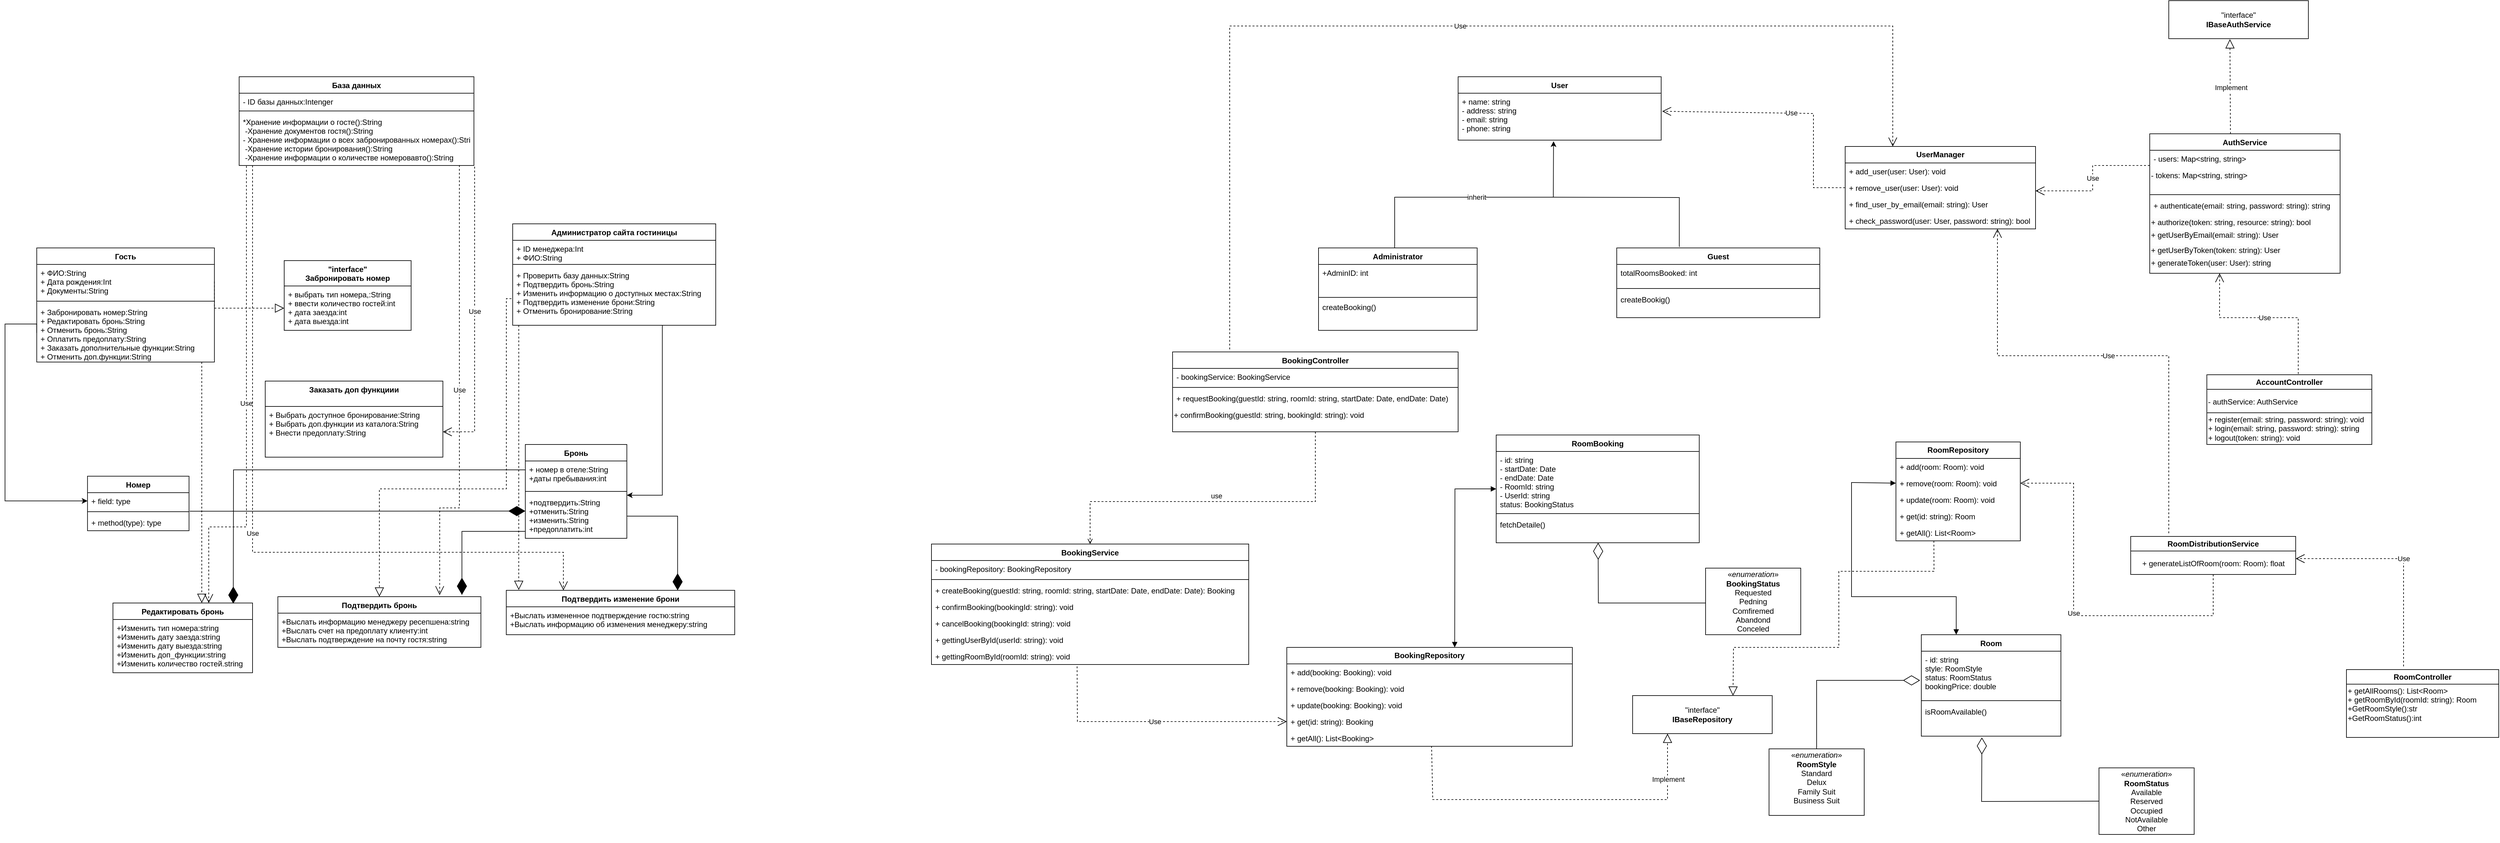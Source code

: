 <mxfile version="23.1.7" type="device">
  <diagram name="Страница 1" id="_SGCAiWA9uF4Q94C_VG_">
    <mxGraphModel dx="713" dy="398" grid="1" gridSize="10" guides="1" tooltips="1" connect="1" arrows="1" fold="1" page="1" pageScale="1" pageWidth="12000000" pageHeight="1600000" math="0" shadow="0">
      <root>
        <object label="" id="0">
          <mxCell />
        </object>
        <mxCell id="1" parent="0" />
        <mxCell id="Ve3dBaSzMUNHhKx90BjP-1" value="Администратор сайта гостиницы" style="swimlane;fontStyle=1;align=center;verticalAlign=top;childLayout=stackLayout;horizontal=1;startSize=26;horizontalStack=0;resizeParent=1;resizeParentMax=0;resizeLast=0;collapsible=1;marginBottom=0;" parent="1" vertex="1">
          <mxGeometry x="990" y="372" width="320" height="160" as="geometry" />
        </mxCell>
        <mxCell id="Ve3dBaSzMUNHhKx90BjP-2" value="+ ID менеджера:Int&#xa;+ ФИО:String" style="text;strokeColor=none;fillColor=none;align=left;verticalAlign=top;spacingLeft=4;spacingRight=4;overflow=hidden;rotatable=0;points=[[0,0.5],[1,0.5]];portConstraint=eastwest;" parent="Ve3dBaSzMUNHhKx90BjP-1" vertex="1">
          <mxGeometry y="26" width="320" height="34" as="geometry" />
        </mxCell>
        <mxCell id="Ve3dBaSzMUNHhKx90BjP-3" value="" style="line;strokeWidth=1;fillColor=none;align=left;verticalAlign=middle;spacingTop=-1;spacingLeft=3;spacingRight=3;rotatable=0;labelPosition=right;points=[];portConstraint=eastwest;" parent="Ve3dBaSzMUNHhKx90BjP-1" vertex="1">
          <mxGeometry y="60" width="320" height="8" as="geometry" />
        </mxCell>
        <mxCell id="Ve3dBaSzMUNHhKx90BjP-4" value="+ Проверить базу данных:String&#xa;+ Подтвердить бронь:String&#xa;+ Изменить информацию о доступных местах:String&#xa;+ Подтвердить изменение брони:String&#xa;+ Отменить бронирование:String" style="text;strokeColor=none;fillColor=none;align=left;verticalAlign=top;spacingLeft=4;spacingRight=4;overflow=hidden;rotatable=0;points=[[0,0.5],[1,0.5]];portConstraint=eastwest;" parent="Ve3dBaSzMUNHhKx90BjP-1" vertex="1">
          <mxGeometry y="68" width="320" height="92" as="geometry" />
        </mxCell>
        <mxCell id="Ve3dBaSzMUNHhKx90BjP-5" value="База данных" style="swimlane;fontStyle=1;align=center;verticalAlign=top;childLayout=stackLayout;horizontal=1;startSize=26;horizontalStack=0;resizeParent=1;resizeParentMax=0;resizeLast=0;collapsible=1;marginBottom=0;" parent="1" vertex="1">
          <mxGeometry x="558.91" y="140" width="370" height="140" as="geometry" />
        </mxCell>
        <mxCell id="Ve3dBaSzMUNHhKx90BjP-6" value="- ID базы данных:Intenger" style="text;strokeColor=none;fillColor=none;align=left;verticalAlign=top;spacingLeft=4;spacingRight=4;overflow=hidden;rotatable=0;points=[[0,0.5],[1,0.5]];portConstraint=eastwest;" parent="Ve3dBaSzMUNHhKx90BjP-5" vertex="1">
          <mxGeometry y="26" width="370" height="24" as="geometry" />
        </mxCell>
        <mxCell id="Ve3dBaSzMUNHhKx90BjP-7" value="" style="line;strokeWidth=1;fillColor=none;align=left;verticalAlign=middle;spacingTop=-1;spacingLeft=3;spacingRight=3;rotatable=0;labelPosition=right;points=[];portConstraint=eastwest;" parent="Ve3dBaSzMUNHhKx90BjP-5" vertex="1">
          <mxGeometry y="50" width="370" height="8" as="geometry" />
        </mxCell>
        <mxCell id="Ve3dBaSzMUNHhKx90BjP-8" value="*Хранение информации о госте():String&#xa; -Хранение документов гостя():String&#xa;- Хранение информации о всех забронированных номерах():String&#xa; -Хранение истории бронирования():String&#xa; -Хранение информации о количестве номеровавто():String" style="text;strokeColor=none;fillColor=none;align=left;verticalAlign=top;spacingLeft=4;spacingRight=4;overflow=hidden;rotatable=0;points=[[0,0.5],[1,0.5]];portConstraint=eastwest;" parent="Ve3dBaSzMUNHhKx90BjP-5" vertex="1">
          <mxGeometry y="58" width="370" height="82" as="geometry" />
        </mxCell>
        <mxCell id="Ve3dBaSzMUNHhKx90BjP-9" value="Гость" style="swimlane;fontStyle=1;align=center;verticalAlign=top;childLayout=stackLayout;horizontal=1;startSize=26;horizontalStack=0;resizeParent=1;resizeParentMax=0;resizeLast=0;collapsible=1;marginBottom=0;" parent="1" vertex="1">
          <mxGeometry x="239.91" y="410" width="280" height="180" as="geometry" />
        </mxCell>
        <mxCell id="Ve3dBaSzMUNHhKx90BjP-10" value="+ ФИО:String&#xa;+ Дата рождения:Int&#xa;+ Документы:String" style="text;strokeColor=none;fillColor=none;align=left;verticalAlign=top;spacingLeft=4;spacingRight=4;overflow=hidden;rotatable=0;points=[[0,0.5],[1,0.5]];portConstraint=eastwest;" parent="Ve3dBaSzMUNHhKx90BjP-9" vertex="1">
          <mxGeometry y="26" width="280" height="54" as="geometry" />
        </mxCell>
        <mxCell id="Ve3dBaSzMUNHhKx90BjP-11" value="" style="line;strokeWidth=1;fillColor=none;align=left;verticalAlign=middle;spacingTop=-1;spacingLeft=3;spacingRight=3;rotatable=0;labelPosition=right;points=[];portConstraint=eastwest;" parent="Ve3dBaSzMUNHhKx90BjP-9" vertex="1">
          <mxGeometry y="80" width="280" height="8" as="geometry" />
        </mxCell>
        <mxCell id="Ve3dBaSzMUNHhKx90BjP-12" value="+ Забронировать номер:String&#xa;+ Редактировать бронь:String&#xa;+ Отменить бронь:String&#xa;+ Оплатить предоплату:String&#xa;+ Заказать дополнительные функции:String&#xa;+ Отменить доп.функции:String" style="text;strokeColor=none;fillColor=none;align=left;verticalAlign=top;spacingLeft=4;spacingRight=4;overflow=hidden;rotatable=0;points=[[0,0.5],[1,0.5]];portConstraint=eastwest;" parent="Ve3dBaSzMUNHhKx90BjP-9" vertex="1">
          <mxGeometry y="88" width="280" height="92" as="geometry" />
        </mxCell>
        <mxCell id="Ve3dBaSzMUNHhKx90BjP-13" value="&quot;interface&quot;&#xa;Забронировать номер" style="swimlane;fontStyle=1;align=center;verticalAlign=top;childLayout=stackLayout;horizontal=1;startSize=40;horizontalStack=0;resizeParent=1;resizeParentMax=0;resizeLast=0;collapsible=1;marginBottom=0;" parent="1" vertex="1">
          <mxGeometry x="629.91" y="430" width="200" height="110" as="geometry" />
        </mxCell>
        <mxCell id="Ve3dBaSzMUNHhKx90BjP-14" value="+ выбрать тип номера,:String&#xa;+ ввести количество гостей:int&#xa;+ дата заезда:int&#xa;+ дата выезда:int" style="text;strokeColor=none;fillColor=none;align=left;verticalAlign=top;spacingLeft=4;spacingRight=4;overflow=hidden;rotatable=0;points=[[0,0.5],[1,0.5]];portConstraint=eastwest;" parent="Ve3dBaSzMUNHhKx90BjP-13" vertex="1">
          <mxGeometry y="40" width="200" height="70" as="geometry" />
        </mxCell>
        <mxCell id="Ve3dBaSzMUNHhKx90BjP-15" value="Заказать доп функциии" style="swimlane;fontStyle=1;align=center;verticalAlign=top;childLayout=stackLayout;horizontal=1;startSize=40;horizontalStack=0;resizeParent=1;resizeParentMax=0;resizeLast=0;collapsible=1;marginBottom=0;" parent="1" vertex="1">
          <mxGeometry x="600" y="620" width="280" height="120" as="geometry" />
        </mxCell>
        <mxCell id="Ve3dBaSzMUNHhKx90BjP-16" value="+ Выбрать доступное бронирование:String&#xa;+ Выбрать доп.функции из каталога:String&#xa;+ Внести предоплату:String" style="text;strokeColor=none;fillColor=none;align=left;verticalAlign=top;spacingLeft=4;spacingRight=4;overflow=hidden;rotatable=0;points=[[0,0.5],[1,0.5]];portConstraint=eastwest;" parent="Ve3dBaSzMUNHhKx90BjP-15" vertex="1">
          <mxGeometry y="40" width="280" height="80" as="geometry" />
        </mxCell>
        <mxCell id="Ve3dBaSzMUNHhKx90BjP-18" value="Номер" style="swimlane;fontStyle=1;align=center;verticalAlign=top;childLayout=stackLayout;horizontal=1;startSize=26;horizontalStack=0;resizeParent=1;resizeParentMax=0;resizeLast=0;collapsible=1;marginBottom=0;" parent="1" vertex="1">
          <mxGeometry x="319.91" y="770" width="160" height="86" as="geometry" />
        </mxCell>
        <mxCell id="Ve3dBaSzMUNHhKx90BjP-19" value="+ field: type" style="text;strokeColor=none;fillColor=none;align=left;verticalAlign=top;spacingLeft=4;spacingRight=4;overflow=hidden;rotatable=0;points=[[0,0.5],[1,0.5]];portConstraint=eastwest;" parent="Ve3dBaSzMUNHhKx90BjP-18" vertex="1">
          <mxGeometry y="26" width="160" height="26" as="geometry" />
        </mxCell>
        <mxCell id="Ve3dBaSzMUNHhKx90BjP-20" value="" style="line;strokeWidth=1;fillColor=none;align=left;verticalAlign=middle;spacingTop=-1;spacingLeft=3;spacingRight=3;rotatable=0;labelPosition=right;points=[];portConstraint=eastwest;" parent="Ve3dBaSzMUNHhKx90BjP-18" vertex="1">
          <mxGeometry y="52" width="160" height="8" as="geometry" />
        </mxCell>
        <mxCell id="Ve3dBaSzMUNHhKx90BjP-21" value="+ method(type): type" style="text;strokeColor=none;fillColor=none;align=left;verticalAlign=top;spacingLeft=4;spacingRight=4;overflow=hidden;rotatable=0;points=[[0,0.5],[1,0.5]];portConstraint=eastwest;" parent="Ve3dBaSzMUNHhKx90BjP-18" vertex="1">
          <mxGeometry y="60" width="160" height="26" as="geometry" />
        </mxCell>
        <mxCell id="Ve3dBaSzMUNHhKx90BjP-22" value="Редактировать бронь" style="swimlane;fontStyle=1;align=center;verticalAlign=top;childLayout=stackLayout;horizontal=1;startSize=26;horizontalStack=0;resizeParent=1;resizeParentMax=0;resizeLast=0;collapsible=1;marginBottom=0;" parent="1" vertex="1">
          <mxGeometry x="360" y="970" width="220" height="110" as="geometry" />
        </mxCell>
        <mxCell id="Ve3dBaSzMUNHhKx90BjP-23" value="+Изменить тип номера:string&#xa;+Изменить дату заезда:string&#xa;+Изменить дату выезда:string&#xa;+Изменить доп_функции:string&#xa;+Изменить количество гостей.string" style="text;strokeColor=none;fillColor=none;align=left;verticalAlign=top;spacingLeft=4;spacingRight=4;overflow=hidden;rotatable=0;points=[[0,0.5],[1,0.5]];portConstraint=eastwest;" parent="Ve3dBaSzMUNHhKx90BjP-22" vertex="1">
          <mxGeometry y="26" width="220" height="84" as="geometry" />
        </mxCell>
        <mxCell id="Ve3dBaSzMUNHhKx90BjP-24" value="Подтвердить бронь" style="swimlane;fontStyle=1;align=center;verticalAlign=top;childLayout=stackLayout;horizontal=1;startSize=26;horizontalStack=0;resizeParent=1;resizeParentMax=0;resizeLast=0;collapsible=1;marginBottom=0;" parent="1" vertex="1">
          <mxGeometry x="619.91" y="960" width="320" height="80" as="geometry" />
        </mxCell>
        <mxCell id="Ve3dBaSzMUNHhKx90BjP-25" value="+Выслать информацию менеджеру ресепшена:string&#xa;+Выслать счет на предоплату клиенту:int&#xa;+Выслать подтверждение на почту гостя:string" style="text;strokeColor=none;fillColor=none;align=left;verticalAlign=top;spacingLeft=4;spacingRight=4;overflow=hidden;rotatable=0;points=[[0,0.5],[1,0.5]];portConstraint=eastwest;" parent="Ve3dBaSzMUNHhKx90BjP-24" vertex="1">
          <mxGeometry y="26" width="320" height="54" as="geometry" />
        </mxCell>
        <mxCell id="Ve3dBaSzMUNHhKx90BjP-26" value="Бронь" style="swimlane;fontStyle=1;align=center;verticalAlign=top;childLayout=stackLayout;horizontal=1;startSize=26;horizontalStack=0;resizeParent=1;resizeParentMax=0;resizeLast=0;collapsible=1;marginBottom=0;" parent="1" vertex="1">
          <mxGeometry x="1009.91" y="720" width="160" height="148" as="geometry" />
        </mxCell>
        <mxCell id="Ve3dBaSzMUNHhKx90BjP-27" value="+ номер в отеле:String&#xa;+даты пребывания:int" style="text;strokeColor=none;fillColor=none;align=left;verticalAlign=top;spacingLeft=4;spacingRight=4;overflow=hidden;rotatable=0;points=[[0,0.5],[1,0.5]];portConstraint=eastwest;" parent="Ve3dBaSzMUNHhKx90BjP-26" vertex="1">
          <mxGeometry y="26" width="160" height="44" as="geometry" />
        </mxCell>
        <mxCell id="Ve3dBaSzMUNHhKx90BjP-28" value="" style="line;strokeWidth=1;fillColor=none;align=left;verticalAlign=middle;spacingTop=-1;spacingLeft=3;spacingRight=3;rotatable=0;labelPosition=right;points=[];portConstraint=eastwest;" parent="Ve3dBaSzMUNHhKx90BjP-26" vertex="1">
          <mxGeometry y="70" width="160" height="8" as="geometry" />
        </mxCell>
        <mxCell id="Ve3dBaSzMUNHhKx90BjP-29" value="" style="endArrow=block;dashed=1;endFill=0;endSize=12;html=1;rounded=0;exitX=0.03;exitY=0.998;exitDx=0;exitDy=0;edgeStyle=orthogonalEdgeStyle;exitPerimeter=0;" parent="Ve3dBaSzMUNHhKx90BjP-26" source="Ve3dBaSzMUNHhKx90BjP-4" edge="1">
          <mxGeometry width="160" relative="1" as="geometry">
            <mxPoint x="-50.0" y="-180.002" as="sourcePoint" />
            <mxPoint x="-10.36" y="229.44" as="targetPoint" />
            <Array as="points">
              <mxPoint x="-10" y="-170" />
              <mxPoint x="-10" y="-170" />
            </Array>
          </mxGeometry>
        </mxCell>
        <mxCell id="Ve3dBaSzMUNHhKx90BjP-30" value="+подтвердить:String&#xa;+отменить:String&#xa;+изменить:String&#xa;+предоплатить:int" style="text;strokeColor=none;fillColor=none;align=left;verticalAlign=top;spacingLeft=4;spacingRight=4;overflow=hidden;rotatable=0;points=[[0,0.5],[1,0.5]];portConstraint=eastwest;" parent="Ve3dBaSzMUNHhKx90BjP-26" vertex="1">
          <mxGeometry y="78" width="160" height="70" as="geometry" />
        </mxCell>
        <mxCell id="Ve3dBaSzMUNHhKx90BjP-31" value="Подтвердить изменение брони" style="swimlane;fontStyle=1;align=center;verticalAlign=top;childLayout=stackLayout;horizontal=1;startSize=26;horizontalStack=0;resizeParent=1;resizeParentMax=0;resizeLast=0;collapsible=1;marginBottom=0;" parent="1" vertex="1">
          <mxGeometry x="979.91" y="950" width="360" height="70" as="geometry" />
        </mxCell>
        <mxCell id="Ve3dBaSzMUNHhKx90BjP-32" value="+Выслать измененное подтверждение гостю:string&#xa;+Выслать информацию об изменения менеджеру:string" style="text;strokeColor=none;fillColor=none;align=left;verticalAlign=top;spacingLeft=4;spacingRight=4;overflow=hidden;rotatable=0;points=[[0,0.5],[1,0.5]];portConstraint=eastwest;" parent="Ve3dBaSzMUNHhKx90BjP-31" vertex="1">
          <mxGeometry y="26" width="360" height="44" as="geometry" />
        </mxCell>
        <mxCell id="Ve3dBaSzMUNHhKx90BjP-33" value="Use" style="endArrow=open;endSize=12;dashed=1;html=1;rounded=0;exitX=0.938;exitY=0.993;exitDx=0;exitDy=0;edgeStyle=orthogonalEdgeStyle;entryX=0.797;entryY=-0.032;entryDx=0;entryDy=0;exitPerimeter=0;entryPerimeter=0;" parent="1" source="Ve3dBaSzMUNHhKx90BjP-8" target="Ve3dBaSzMUNHhKx90BjP-24" edge="1">
          <mxGeometry width="160" relative="1" as="geometry">
            <mxPoint x="938.91" y="249" as="sourcePoint" />
            <mxPoint x="903.91" y="515" as="targetPoint" />
            <Array as="points">
              <mxPoint x="905.91" y="820" />
              <mxPoint x="874.91" y="820" />
            </Array>
          </mxGeometry>
        </mxCell>
        <mxCell id="Ve3dBaSzMUNHhKx90BjP-34" value="Use" style="endArrow=open;endSize=12;dashed=1;html=1;rounded=0;exitX=0.031;exitY=1.009;exitDx=0;exitDy=0;edgeStyle=orthogonalEdgeStyle;exitPerimeter=0;" parent="1" source="Ve3dBaSzMUNHhKx90BjP-8" edge="1">
          <mxGeometry width="160" relative="1" as="geometry">
            <mxPoint x="915.97" y="289.426" as="sourcePoint" />
            <mxPoint x="511" y="970" as="targetPoint" />
            <Array as="points">
              <mxPoint x="569.91" y="850" />
              <mxPoint x="510.91" y="850" />
            </Array>
          </mxGeometry>
        </mxCell>
        <mxCell id="Ve3dBaSzMUNHhKx90BjP-35" value="Use" style="endArrow=open;endSize=12;dashed=1;html=1;rounded=0;edgeStyle=orthogonalEdgeStyle;entryX=0.25;entryY=0;entryDx=0;entryDy=0;" parent="1" source="Ve3dBaSzMUNHhKx90BjP-8" target="Ve3dBaSzMUNHhKx90BjP-31" edge="1">
          <mxGeometry width="160" relative="1" as="geometry">
            <mxPoint x="591.48" y="295.166" as="sourcePoint" />
            <mxPoint x="521.41" y="980.0" as="targetPoint" />
            <Array as="points">
              <mxPoint x="580" y="890" />
              <mxPoint x="1070" y="890" />
            </Array>
          </mxGeometry>
        </mxCell>
        <mxCell id="Ve3dBaSzMUNHhKx90BjP-37" value="" style="endArrow=classic;html=1;rounded=0;entryX=0.75;entryY=0;entryDx=0;entryDy=0;edgeStyle=orthogonalEdgeStyle;exitX=0.737;exitY=0.998;exitDx=0;exitDy=0;exitPerimeter=0;" parent="1" source="Ve3dBaSzMUNHhKx90BjP-4" edge="1">
          <mxGeometry width="50" height="50" relative="1" as="geometry">
            <mxPoint x="1225" y="540" as="sourcePoint" />
            <mxPoint x="1169.91" y="800" as="targetPoint" />
            <Array as="points">
              <mxPoint x="1226" y="800" />
            </Array>
          </mxGeometry>
        </mxCell>
        <mxCell id="Ve3dBaSzMUNHhKx90BjP-38" value="Use" style="endArrow=open;endSize=12;dashed=1;html=1;rounded=0;edgeStyle=orthogonalEdgeStyle;entryX=1;entryY=0.5;entryDx=0;entryDy=0;" parent="1" target="Ve3dBaSzMUNHhKx90BjP-16" edge="1">
          <mxGeometry width="160" relative="1" as="geometry">
            <mxPoint x="919.91" y="280" as="sourcePoint" />
            <mxPoint x="860" y="710" as="targetPoint" />
            <Array as="points">
              <mxPoint x="930" y="280" />
              <mxPoint x="930" y="700" />
            </Array>
          </mxGeometry>
        </mxCell>
        <mxCell id="Ve3dBaSzMUNHhKx90BjP-39" value="" style="endArrow=classic;html=1;rounded=0;entryX=0;entryY=0.5;entryDx=0;entryDy=0;edgeStyle=orthogonalEdgeStyle;exitX=0;exitY=0.5;exitDx=0;exitDy=0;" parent="1" source="Ve3dBaSzMUNHhKx90BjP-12" target="Ve3dBaSzMUNHhKx90BjP-19" edge="1">
          <mxGeometry width="50" height="50" relative="1" as="geometry">
            <mxPoint x="149.91" y="554.0" as="sourcePoint" />
            <mxPoint x="89.91" y="868" as="targetPoint" />
            <Array as="points">
              <mxPoint x="239.91" y="530" />
              <mxPoint x="189.91" y="530" />
              <mxPoint x="189.91" y="809" />
            </Array>
          </mxGeometry>
        </mxCell>
        <mxCell id="Ve3dBaSzMUNHhKx90BjP-41" value="" style="endArrow=diamondThin;endFill=1;endSize=24;html=1;rounded=0;edgeStyle=orthogonalEdgeStyle;" parent="1" source="Ve3dBaSzMUNHhKx90BjP-30" edge="1">
          <mxGeometry width="160" relative="1" as="geometry">
            <mxPoint x="424.95" y="869.38" as="sourcePoint" />
            <mxPoint x="910" y="930" as="targetPoint" />
            <Array as="points">
              <mxPoint x="910" y="857" />
              <mxPoint x="910" y="957" />
            </Array>
          </mxGeometry>
        </mxCell>
        <mxCell id="Ve3dBaSzMUNHhKx90BjP-42" value="" style="endArrow=diamondThin;endFill=1;endSize=24;html=1;rounded=0;exitX=1;exitY=0.5;exitDx=0;exitDy=0;edgeStyle=orthogonalEdgeStyle;entryX=0.75;entryY=0;entryDx=0;entryDy=0;" parent="1" source="Ve3dBaSzMUNHhKx90BjP-30" target="Ve3dBaSzMUNHhKx90BjP-31" edge="1">
          <mxGeometry width="160" relative="1" as="geometry">
            <mxPoint x="1099.91" y="730" as="sourcePoint" />
            <mxPoint x="949.91" y="970" as="targetPoint" />
            <Array as="points">
              <mxPoint x="1249.91" y="833" />
            </Array>
          </mxGeometry>
        </mxCell>
        <mxCell id="Ve3dBaSzMUNHhKx90BjP-43" value="" style="endArrow=block;dashed=1;endFill=0;endSize=12;html=1;rounded=0;exitX=1;exitY=0.5;exitDx=0;exitDy=0;entryX=0;entryY=0.5;entryDx=0;entryDy=0;edgeStyle=orthogonalEdgeStyle;" parent="1" source="Ve3dBaSzMUNHhKx90BjP-10" target="Ve3dBaSzMUNHhKx90BjP-14" edge="1">
          <mxGeometry width="160" relative="1" as="geometry">
            <mxPoint x="709.91" y="550" as="sourcePoint" />
            <mxPoint x="889.91" y="774.0" as="targetPoint" />
            <Array as="points">
              <mxPoint x="519.91" y="505" />
            </Array>
          </mxGeometry>
        </mxCell>
        <mxCell id="Ve3dBaSzMUNHhKx90BjP-44" value="" style="endArrow=block;dashed=1;endFill=0;endSize=12;html=1;rounded=0;edgeStyle=orthogonalEdgeStyle;" parent="1" target="Ve3dBaSzMUNHhKx90BjP-22" edge="1">
          <mxGeometry width="160" relative="1" as="geometry">
            <mxPoint x="500" y="590" as="sourcePoint" />
            <mxPoint x="603.91" y="515" as="targetPoint" />
            <Array as="points">
              <mxPoint x="500" y="610" />
              <mxPoint x="500" y="610" />
            </Array>
          </mxGeometry>
        </mxCell>
        <mxCell id="Ve3dBaSzMUNHhKx90BjP-45" value="" style="endArrow=block;dashed=1;endFill=0;endSize=12;html=1;rounded=0;edgeStyle=orthogonalEdgeStyle;entryX=0.5;entryY=0;entryDx=0;entryDy=0;exitX=0;exitY=0.5;exitDx=0;exitDy=0;" parent="1" source="Ve3dBaSzMUNHhKx90BjP-4" target="Ve3dBaSzMUNHhKx90BjP-24" edge="1">
          <mxGeometry width="160" relative="1" as="geometry">
            <mxPoint x="979.91" y="530" as="sourcePoint" />
            <mxPoint x="1009.55" y="959.44" as="targetPoint" />
            <Array as="points">
              <mxPoint x="990" y="490" />
              <mxPoint x="980" y="490" />
              <mxPoint x="980" y="790" />
              <mxPoint x="780" y="790" />
            </Array>
          </mxGeometry>
        </mxCell>
        <mxCell id="cGQLQF2zc8OyvJyMr_dD-9" value="User" style="swimlane;fontStyle=1;align=center;verticalAlign=top;childLayout=stackLayout;horizontal=1;startSize=26;horizontalStack=0;resizeParent=1;resizeParentMax=0;resizeLast=0;collapsible=1;marginBottom=0;" vertex="1" parent="1">
          <mxGeometry x="2480" y="140" width="320" height="100" as="geometry" />
        </mxCell>
        <mxCell id="cGQLQF2zc8OyvJyMr_dD-10" value="+ name: string&#xa;- address: string&#xa;- email: string&#xa;- phone: string&#xa;&#xa;&#xa;" style="text;strokeColor=none;fillColor=none;align=left;verticalAlign=top;spacingLeft=4;spacingRight=4;overflow=hidden;rotatable=0;points=[[0,0.5],[1,0.5]];portConstraint=eastwest;" vertex="1" parent="cGQLQF2zc8OyvJyMr_dD-9">
          <mxGeometry y="26" width="320" height="74" as="geometry" />
        </mxCell>
        <mxCell id="cGQLQF2zc8OyvJyMr_dD-17" value="Administrator" style="swimlane;fontStyle=1;align=center;verticalAlign=top;childLayout=stackLayout;horizontal=1;startSize=26;horizontalStack=0;resizeParent=1;resizeParentMax=0;resizeLast=0;collapsible=1;marginBottom=0;" vertex="1" parent="1">
          <mxGeometry x="2260" y="410" width="250" height="130" as="geometry" />
        </mxCell>
        <mxCell id="cGQLQF2zc8OyvJyMr_dD-20" value="+AdminID: int" style="text;strokeColor=none;fillColor=none;align=left;verticalAlign=top;spacingLeft=4;spacingRight=4;overflow=hidden;rotatable=0;points=[[0,0.5],[1,0.5]];portConstraint=eastwest;" vertex="1" parent="cGQLQF2zc8OyvJyMr_dD-17">
          <mxGeometry y="26" width="250" height="50" as="geometry" />
        </mxCell>
        <mxCell id="cGQLQF2zc8OyvJyMr_dD-19" value="" style="line;strokeWidth=1;fillColor=none;align=left;verticalAlign=middle;spacingTop=-1;spacingLeft=3;spacingRight=3;rotatable=0;labelPosition=right;points=[];portConstraint=eastwest;" vertex="1" parent="cGQLQF2zc8OyvJyMr_dD-17">
          <mxGeometry y="76" width="250" height="4" as="geometry" />
        </mxCell>
        <mxCell id="cGQLQF2zc8OyvJyMr_dD-126" value="createBooking()" style="text;strokeColor=none;fillColor=none;align=left;verticalAlign=top;spacingLeft=4;spacingRight=4;overflow=hidden;rotatable=0;points=[[0,0.5],[1,0.5]];portConstraint=eastwest;" vertex="1" parent="cGQLQF2zc8OyvJyMr_dD-17">
          <mxGeometry y="80" width="250" height="50" as="geometry" />
        </mxCell>
        <mxCell id="cGQLQF2zc8OyvJyMr_dD-21" value="Guest" style="swimlane;fontStyle=1;align=center;verticalAlign=top;childLayout=stackLayout;horizontal=1;startSize=26;horizontalStack=0;resizeParent=1;resizeParentMax=0;resizeLast=0;collapsible=1;marginBottom=0;" vertex="1" parent="1">
          <mxGeometry x="2730" y="410" width="320" height="110" as="geometry" />
        </mxCell>
        <mxCell id="cGQLQF2zc8OyvJyMr_dD-22" value="totalRoomsBooked: int&#xa;" style="text;strokeColor=none;fillColor=none;align=left;verticalAlign=top;spacingLeft=4;spacingRight=4;overflow=hidden;rotatable=0;points=[[0,0.5],[1,0.5]];portConstraint=eastwest;" vertex="1" parent="cGQLQF2zc8OyvJyMr_dD-21">
          <mxGeometry y="26" width="320" height="34" as="geometry" />
        </mxCell>
        <mxCell id="cGQLQF2zc8OyvJyMr_dD-23" value="" style="line;strokeWidth=1;fillColor=none;align=left;verticalAlign=middle;spacingTop=-1;spacingLeft=3;spacingRight=3;rotatable=0;labelPosition=right;points=[];portConstraint=eastwest;" vertex="1" parent="cGQLQF2zc8OyvJyMr_dD-21">
          <mxGeometry y="60" width="320" height="8" as="geometry" />
        </mxCell>
        <mxCell id="cGQLQF2zc8OyvJyMr_dD-24" value="createBookig()" style="text;strokeColor=none;fillColor=none;align=left;verticalAlign=top;spacingLeft=4;spacingRight=4;overflow=hidden;rotatable=0;points=[[0,0.5],[1,0.5]];portConstraint=eastwest;" vertex="1" parent="cGQLQF2zc8OyvJyMr_dD-21">
          <mxGeometry y="68" width="320" height="42" as="geometry" />
        </mxCell>
        <mxCell id="cGQLQF2zc8OyvJyMr_dD-29" value="RoomBooking" style="swimlane;fontStyle=1;align=center;verticalAlign=top;childLayout=stackLayout;horizontal=1;startSize=26;horizontalStack=0;resizeParent=1;resizeParentMax=0;resizeLast=0;collapsible=1;marginBottom=0;" vertex="1" parent="1">
          <mxGeometry x="2540" y="705" width="320" height="170" as="geometry" />
        </mxCell>
        <mxCell id="cGQLQF2zc8OyvJyMr_dD-30" value="- id: string&#xa;- startDate: Date&#xa;- endDate: Date&#xa;- RoomId: string&#xa;- UserId: string&#xa;status: BookingStatus&#xa;&#xa;" style="text;strokeColor=none;fillColor=none;align=left;verticalAlign=top;spacingLeft=4;spacingRight=4;overflow=hidden;rotatable=0;points=[[0,0.5],[1,0.5]];portConstraint=eastwest;" vertex="1" parent="cGQLQF2zc8OyvJyMr_dD-29">
          <mxGeometry y="26" width="320" height="94" as="geometry" />
        </mxCell>
        <mxCell id="cGQLQF2zc8OyvJyMr_dD-31" value="" style="line;strokeWidth=1;fillColor=none;align=left;verticalAlign=middle;spacingTop=-1;spacingLeft=3;spacingRight=3;rotatable=0;labelPosition=right;points=[];portConstraint=eastwest;" vertex="1" parent="cGQLQF2zc8OyvJyMr_dD-29">
          <mxGeometry y="120" width="320" height="8" as="geometry" />
        </mxCell>
        <mxCell id="cGQLQF2zc8OyvJyMr_dD-32" value="fetchDetaile()" style="text;strokeColor=none;fillColor=none;align=left;verticalAlign=top;spacingLeft=4;spacingRight=4;overflow=hidden;rotatable=0;points=[[0,0.5],[1,0.5]];portConstraint=eastwest;" vertex="1" parent="cGQLQF2zc8OyvJyMr_dD-29">
          <mxGeometry y="128" width="320" height="42" as="geometry" />
        </mxCell>
        <mxCell id="cGQLQF2zc8OyvJyMr_dD-44" value="&lt;br&gt;«&lt;i style=&quot;border-color: var(--border-color);&quot;&gt;enumeration&lt;/i&gt;»&lt;br&gt;&lt;b&gt;BookingStatus&lt;/b&gt;&lt;br&gt;Requested&lt;br&gt;Pedning&lt;br&gt;Comfiremed&lt;br&gt;Abandond&lt;br&gt;Conceled&lt;br&gt;&lt;div&gt;&lt;br&gt;&lt;/div&gt;" style="html=1;whiteSpace=wrap;" vertex="1" parent="1">
          <mxGeometry x="2870" y="915" width="150" height="105" as="geometry" />
        </mxCell>
        <mxCell id="cGQLQF2zc8OyvJyMr_dD-45" value="&lt;br&gt;«&lt;i style=&quot;border-color: var(--border-color);&quot;&gt;enumeration&lt;/i&gt;»&lt;br&gt;&lt;b&gt;RoomStatus&lt;/b&gt;&lt;br&gt;Available&lt;br&gt;Reserved&lt;br&gt;Occupied&lt;br&gt;NotAvailable&lt;br&gt;Other&lt;br&gt;&lt;div&gt;&lt;br&gt;&lt;/div&gt;" style="html=1;whiteSpace=wrap;" vertex="1" parent="1">
          <mxGeometry x="3490" y="1230" width="150" height="105" as="geometry" />
        </mxCell>
        <mxCell id="cGQLQF2zc8OyvJyMr_dD-46" value="&lt;br&gt;«&lt;i style=&quot;border-color: var(--border-color);&quot;&gt;enumeration&lt;/i&gt;»&lt;br&gt;&lt;b&gt;RoomStyle&lt;br&gt;&lt;/b&gt;Standard&lt;br&gt;Delux&lt;br&gt;Family Suit&lt;br&gt;Business Suit&lt;br&gt;&lt;br&gt;&lt;div&gt;&lt;br&gt;&lt;/div&gt;" style="html=1;whiteSpace=wrap;" vertex="1" parent="1">
          <mxGeometry x="2970" y="1200" width="150" height="105" as="geometry" />
        </mxCell>
        <mxCell id="cGQLQF2zc8OyvJyMr_dD-49" value="inherit" style="endArrow=classic;html=1;rounded=0;exitX=0.48;exitY=0;exitDx=0;exitDy=0;exitPerimeter=0;entryX=0.47;entryY=1.023;entryDx=0;entryDy=0;entryPerimeter=0;" edge="1" parent="1" source="cGQLQF2zc8OyvJyMr_dD-17" target="cGQLQF2zc8OyvJyMr_dD-10">
          <mxGeometry width="50" height="50" relative="1" as="geometry">
            <mxPoint x="2600" y="540" as="sourcePoint" />
            <mxPoint x="2630" y="260" as="targetPoint" />
            <Array as="points">
              <mxPoint x="2380" y="330" />
              <mxPoint x="2630" y="330" />
            </Array>
          </mxGeometry>
        </mxCell>
        <mxCell id="cGQLQF2zc8OyvJyMr_dD-91" value="Use" style="endArrow=open;endSize=12;dashed=1;html=1;rounded=0;entryX=0.367;entryY=1;entryDx=0;entryDy=0;entryPerimeter=0;exitX=0.554;exitY=-0.011;exitDx=0;exitDy=0;exitPerimeter=0;" edge="1" parent="1" source="cGQLQF2zc8OyvJyMr_dD-163" target="cGQLQF2zc8OyvJyMr_dD-157">
          <mxGeometry width="160" relative="1" as="geometry">
            <mxPoint x="3683" y="650" as="sourcePoint" />
            <mxPoint x="3700" y="450" as="targetPoint" />
            <Array as="points">
              <mxPoint x="3804" y="520" />
              <mxPoint x="3680" y="520" />
            </Array>
          </mxGeometry>
        </mxCell>
        <mxCell id="cGQLQF2zc8OyvJyMr_dD-102" value="Use" style="endArrow=open;endSize=12;dashed=1;html=1;rounded=0;entryX=1;entryY=0.692;entryDx=0;entryDy=0;entryPerimeter=0;" edge="1" parent="1" target="cGQLQF2zc8OyvJyMr_dD-168">
          <mxGeometry width="160" relative="1" as="geometry">
            <mxPoint x="3570" y="280" as="sourcePoint" />
            <mxPoint x="3390" y="330" as="targetPoint" />
            <Array as="points">
              <mxPoint x="3480" y="280" />
              <mxPoint x="3480" y="320" />
            </Array>
          </mxGeometry>
        </mxCell>
        <mxCell id="cGQLQF2zc8OyvJyMr_dD-131" value="" style="endArrow=block;dashed=1;endFill=0;endSize=12;html=1;rounded=0;exitX=0.424;exitY=0;exitDx=0;exitDy=0;entryX=0.438;entryY=1.013;entryDx=0;entryDy=0;exitPerimeter=0;entryPerimeter=0;" edge="1" parent="1" source="cGQLQF2zc8OyvJyMr_dD-149" target="cGQLQF2zc8OyvJyMr_dD-146">
          <mxGeometry width="160" relative="1" as="geometry">
            <mxPoint x="3710" y="220" as="sourcePoint" />
            <mxPoint x="3710" y="80" as="targetPoint" />
          </mxGeometry>
        </mxCell>
        <mxCell id="cGQLQF2zc8OyvJyMr_dD-147" value="Implement" style="edgeLabel;html=1;align=center;verticalAlign=middle;resizable=0;points=[];" vertex="1" connectable="0" parent="cGQLQF2zc8OyvJyMr_dD-131">
          <mxGeometry x="-0.019" y="-1" relative="1" as="geometry">
            <mxPoint as="offset" />
          </mxGeometry>
        </mxCell>
        <mxCell id="cGQLQF2zc8OyvJyMr_dD-133" value="" style="endArrow=none;html=1;edgeStyle=orthogonalEdgeStyle;rounded=0;entryX=0.308;entryY=-0.015;entryDx=0;entryDy=0;entryPerimeter=0;" edge="1" parent="1" target="cGQLQF2zc8OyvJyMr_dD-21">
          <mxGeometry relative="1" as="geometry">
            <mxPoint x="2630" y="330" as="sourcePoint" />
            <mxPoint x="2830" y="400" as="targetPoint" />
          </mxGeometry>
        </mxCell>
        <mxCell id="cGQLQF2zc8OyvJyMr_dD-140" value="" style="endArrow=diamondThin;endFill=0;endSize=24;html=1;rounded=0;entryX=0.434;entryY=1.039;entryDx=0;entryDy=0;entryPerimeter=0;exitX=0;exitY=0.5;exitDx=0;exitDy=0;" edge="1" parent="1" source="cGQLQF2zc8OyvJyMr_dD-45" target="cGQLQF2zc8OyvJyMr_dD-195">
          <mxGeometry width="160" relative="1" as="geometry">
            <mxPoint x="2116" y="1253" as="sourcePoint" />
            <mxPoint x="2340" y="1169" as="targetPoint" />
            <Array as="points">
              <mxPoint x="3305" y="1283" />
            </Array>
          </mxGeometry>
        </mxCell>
        <mxCell id="cGQLQF2zc8OyvJyMr_dD-142" value="" style="endArrow=diamondThin;endFill=0;endSize=24;html=1;rounded=0;entryX=0.502;entryY=0.998;entryDx=0;entryDy=0;entryPerimeter=0;" edge="1" parent="1" target="cGQLQF2zc8OyvJyMr_dD-32">
          <mxGeometry width="160" relative="1" as="geometry">
            <mxPoint x="2870" y="970" as="sourcePoint" />
            <mxPoint x="2760" y="950" as="targetPoint" />
            <Array as="points">
              <mxPoint x="2701" y="970" />
            </Array>
          </mxGeometry>
        </mxCell>
        <mxCell id="cGQLQF2zc8OyvJyMr_dD-143" value="" style="endArrow=diamondThin;endFill=1;endSize=24;html=1;rounded=0;exitX=1.007;exitY=-0.181;exitDx=0;exitDy=0;exitPerimeter=0;" edge="1" parent="1" source="Ve3dBaSzMUNHhKx90BjP-21">
          <mxGeometry width="160" relative="1" as="geometry">
            <mxPoint x="760" y="870" as="sourcePoint" />
            <mxPoint x="1010" y="825" as="targetPoint" />
          </mxGeometry>
        </mxCell>
        <mxCell id="cGQLQF2zc8OyvJyMr_dD-144" value="" style="endArrow=diamondThin;endFill=1;endSize=24;html=1;rounded=0;entryX=0.862;entryY=0.009;entryDx=0;entryDy=0;entryPerimeter=0;exitX=0.002;exitY=0.317;exitDx=0;exitDy=0;exitPerimeter=0;" edge="1" parent="1" source="Ve3dBaSzMUNHhKx90BjP-27" target="Ve3dBaSzMUNHhKx90BjP-22">
          <mxGeometry width="160" relative="1" as="geometry">
            <mxPoint x="760" y="810" as="sourcePoint" />
            <mxPoint x="920" y="810" as="targetPoint" />
            <Array as="points">
              <mxPoint x="550" y="760" />
            </Array>
          </mxGeometry>
        </mxCell>
        <mxCell id="cGQLQF2zc8OyvJyMr_dD-146" value="&quot;interface&quot;&lt;div&gt;&lt;b&gt;IBaseAuthService&lt;/b&gt;&lt;/div&gt;" style="rounded=0;whiteSpace=wrap;html=1;" vertex="1" parent="1">
          <mxGeometry x="3600" y="20" width="220" height="60" as="geometry" />
        </mxCell>
        <mxCell id="cGQLQF2zc8OyvJyMr_dD-149" value="AuthService" style="swimlane;fontStyle=1;align=center;verticalAlign=top;childLayout=stackLayout;horizontal=1;startSize=26;horizontalStack=0;resizeParent=1;resizeParentMax=0;resizeLast=0;collapsible=1;marginBottom=0;whiteSpace=wrap;html=1;" vertex="1" parent="1">
          <mxGeometry x="3570" y="230" width="300" height="220" as="geometry" />
        </mxCell>
        <mxCell id="cGQLQF2zc8OyvJyMr_dD-150" value="&lt;span style=&quot;text-align: center; text-wrap: nowrap;&quot;&gt;- users: Map&amp;lt;string, string&amp;gt;&lt;/span&gt;" style="text;strokeColor=none;fillColor=none;align=left;verticalAlign=top;spacingLeft=4;spacingRight=4;overflow=hidden;rotatable=0;points=[[0,0.5],[1,0.5]];portConstraint=eastwest;whiteSpace=wrap;html=1;" vertex="1" parent="cGQLQF2zc8OyvJyMr_dD-149">
          <mxGeometry y="26" width="300" height="26" as="geometry" />
        </mxCell>
        <mxCell id="cGQLQF2zc8OyvJyMr_dD-151" value="&lt;span style=&quot;color: rgb(0, 0, 0); font-family: Helvetica; font-size: 12px; font-style: normal; font-variant-ligatures: normal; font-variant-caps: normal; font-weight: 400; letter-spacing: normal; orphans: 2; text-align: center; text-indent: 0px; text-transform: none; widows: 2; word-spacing: 0px; -webkit-text-stroke-width: 0px; white-space: nowrap; background-color: rgb(251, 251, 251); text-decoration-thickness: initial; text-decoration-style: initial; text-decoration-color: initial; display: inline !important; float: none;&quot;&gt;- tokens: Map&amp;lt;string, string&amp;gt;&lt;/span&gt;" style="text;whiteSpace=wrap;html=1;" vertex="1" parent="cGQLQF2zc8OyvJyMr_dD-149">
          <mxGeometry y="52" width="300" height="40" as="geometry" />
        </mxCell>
        <mxCell id="cGQLQF2zc8OyvJyMr_dD-152" value="" style="line;strokeWidth=1;fillColor=none;align=left;verticalAlign=middle;spacingTop=-1;spacingLeft=3;spacingRight=3;rotatable=0;labelPosition=right;points=[];portConstraint=eastwest;strokeColor=inherit;" vertex="1" parent="cGQLQF2zc8OyvJyMr_dD-149">
          <mxGeometry y="92" width="300" height="8" as="geometry" />
        </mxCell>
        <mxCell id="cGQLQF2zc8OyvJyMr_dD-153" value="&lt;div&gt;+ authenticate(email: string, password: string): string&lt;/div&gt;" style="text;strokeColor=none;fillColor=none;align=left;verticalAlign=top;spacingLeft=4;spacingRight=4;overflow=hidden;rotatable=0;points=[[0,0.5],[1,0.5]];portConstraint=eastwest;whiteSpace=wrap;html=1;" vertex="1" parent="cGQLQF2zc8OyvJyMr_dD-149">
          <mxGeometry y="100" width="300" height="26" as="geometry" />
        </mxCell>
        <mxCell id="cGQLQF2zc8OyvJyMr_dD-154" value="&lt;div style=&quot;color: rgb(0, 0, 0); font-family: Helvetica; font-size: 12px; font-style: normal; font-variant-ligatures: normal; font-variant-caps: normal; font-weight: 400; letter-spacing: normal; orphans: 2; text-align: left; text-indent: 0px; text-transform: none; widows: 2; word-spacing: 0px; -webkit-text-stroke-width: 0px; white-space: normal; background-color: rgb(251, 251, 251); text-decoration-thickness: initial; text-decoration-style: initial; text-decoration-color: initial;&quot;&gt;+ authorize(token: string, resource: string): bool&lt;/div&gt;&lt;br class=&quot;Apple-interchange-newline&quot;&gt;" style="text;whiteSpace=wrap;html=1;" vertex="1" parent="cGQLQF2zc8OyvJyMr_dD-149">
          <mxGeometry y="126" width="300" height="20" as="geometry" />
        </mxCell>
        <mxCell id="cGQLQF2zc8OyvJyMr_dD-155" value="&lt;div style=&quot;color: rgb(0, 0, 0); font-family: Helvetica; font-size: 12px; font-style: normal; font-variant-ligatures: normal; font-variant-caps: normal; font-weight: 400; letter-spacing: normal; orphans: 2; text-align: left; text-indent: 0px; text-transform: none; widows: 2; word-spacing: 0px; -webkit-text-stroke-width: 0px; white-space: normal; background-color: rgb(251, 251, 251); text-decoration-thickness: initial; text-decoration-style: initial; text-decoration-color: initial;&quot;&gt;+&amp;nbsp;&lt;span style=&quot;background-color: initial;&quot;&gt;getUserByEmail(email: string): User&lt;/span&gt;&lt;/div&gt;&lt;br class=&quot;Apple-interchange-newline&quot;&gt;" style="text;whiteSpace=wrap;html=1;" vertex="1" parent="cGQLQF2zc8OyvJyMr_dD-149">
          <mxGeometry y="146" width="300" height="24" as="geometry" />
        </mxCell>
        <mxCell id="cGQLQF2zc8OyvJyMr_dD-156" value="&lt;div style=&quot;color: rgb(0, 0, 0); font-family: Helvetica; font-size: 12px; font-style: normal; font-variant-ligatures: normal; font-variant-caps: normal; font-weight: 400; letter-spacing: normal; orphans: 2; text-align: left; text-indent: 0px; text-transform: none; widows: 2; word-spacing: 0px; -webkit-text-stroke-width: 0px; white-space: normal; background-color: rgb(251, 251, 251); text-decoration-thickness: initial; text-decoration-style: initial; text-decoration-color: initial;&quot;&gt;&lt;span style=&quot;background-color: initial;&quot;&gt;+ getUserByToken(token: string): User&lt;br&gt;&lt;/span&gt;&lt;/div&gt;&lt;br class=&quot;Apple-interchange-newline&quot;&gt;" style="text;whiteSpace=wrap;html=1;" vertex="1" parent="cGQLQF2zc8OyvJyMr_dD-149">
          <mxGeometry y="170" width="300" height="20" as="geometry" />
        </mxCell>
        <mxCell id="cGQLQF2zc8OyvJyMr_dD-157" value="&lt;span style=&quot;color: rgb(0, 0, 0); font-family: Helvetica; font-size: 12px; font-style: normal; font-variant-ligatures: normal; font-variant-caps: normal; font-weight: 400; letter-spacing: normal; orphans: 2; text-align: left; text-indent: 0px; text-transform: none; widows: 2; word-spacing: 0px; -webkit-text-stroke-width: 0px; white-space: normal; background-color: rgb(251, 251, 251); text-decoration-thickness: initial; text-decoration-style: initial; text-decoration-color: initial; display: inline !important; float: none;&quot;&gt;+ generateToken(user: User): string&lt;/span&gt;" style="text;whiteSpace=wrap;html=1;" vertex="1" parent="cGQLQF2zc8OyvJyMr_dD-149">
          <mxGeometry y="190" width="300" height="30" as="geometry" />
        </mxCell>
        <mxCell id="cGQLQF2zc8OyvJyMr_dD-163" value="AccountController" style="swimlane;whiteSpace=wrap;html=1;" vertex="1" parent="1">
          <mxGeometry x="3660" y="610" width="260" height="110" as="geometry" />
        </mxCell>
        <mxCell id="cGQLQF2zc8OyvJyMr_dD-164" value="&lt;div&gt;- authService: AuthService&lt;/div&gt;&lt;div&gt;&amp;nbsp; &amp;nbsp; &amp;nbsp; &amp;nbsp;&lt;br&gt;&lt;/div&gt;" style="text;html=1;align=left;verticalAlign=middle;resizable=0;points=[];autosize=1;strokeColor=none;fillColor=none;" vertex="1" parent="cGQLQF2zc8OyvJyMr_dD-163">
          <mxGeometry y="30" width="160" height="40" as="geometry" />
        </mxCell>
        <mxCell id="cGQLQF2zc8OyvJyMr_dD-165" value="&lt;div&gt;+ register(email: string, password: string): void&lt;/div&gt;&lt;div&gt;+ login(email: string, password: string): string&lt;/div&gt;&lt;div&gt;+ logout(token: string): void&lt;/div&gt;" style="whiteSpace=wrap;html=1;align=left;" vertex="1" parent="cGQLQF2zc8OyvJyMr_dD-163">
          <mxGeometry y="60" width="260" height="50" as="geometry" />
        </mxCell>
        <mxCell id="cGQLQF2zc8OyvJyMr_dD-166" value="&lt;span style=&quot;font-weight: 700;&quot;&gt;UserManager&lt;/span&gt;" style="swimlane;fontStyle=0;childLayout=stackLayout;horizontal=1;startSize=26;fillColor=none;horizontalStack=0;resizeParent=1;resizeParentMax=0;resizeLast=0;collapsible=1;marginBottom=0;whiteSpace=wrap;html=1;" vertex="1" parent="1">
          <mxGeometry x="3090" y="250" width="300" height="130" as="geometry" />
        </mxCell>
        <mxCell id="cGQLQF2zc8OyvJyMr_dD-167" value="+ add_user(user: User): void" style="text;strokeColor=none;fillColor=none;align=left;verticalAlign=top;spacingLeft=4;spacingRight=4;overflow=hidden;rotatable=0;points=[[0,0.5],[1,0.5]];portConstraint=eastwest;whiteSpace=wrap;html=1;" vertex="1" parent="cGQLQF2zc8OyvJyMr_dD-166">
          <mxGeometry y="26" width="300" height="26" as="geometry" />
        </mxCell>
        <mxCell id="cGQLQF2zc8OyvJyMr_dD-168" value="&lt;div&gt;+ remove_user(user: User): void&lt;/div&gt;&lt;div&gt;&lt;br&gt;&lt;/div&gt;" style="text;strokeColor=none;fillColor=none;align=left;verticalAlign=top;spacingLeft=4;spacingRight=4;overflow=hidden;rotatable=0;points=[[0,0.5],[1,0.5]];portConstraint=eastwest;whiteSpace=wrap;html=1;" vertex="1" parent="cGQLQF2zc8OyvJyMr_dD-166">
          <mxGeometry y="52" width="300" height="26" as="geometry" />
        </mxCell>
        <mxCell id="cGQLQF2zc8OyvJyMr_dD-169" value="+ find_user_by_email(email: string): User" style="text;strokeColor=none;fillColor=none;align=left;verticalAlign=top;spacingLeft=4;spacingRight=4;overflow=hidden;rotatable=0;points=[[0,0.5],[1,0.5]];portConstraint=eastwest;whiteSpace=wrap;html=1;" vertex="1" parent="cGQLQF2zc8OyvJyMr_dD-166">
          <mxGeometry y="78" width="300" height="26" as="geometry" />
        </mxCell>
        <mxCell id="cGQLQF2zc8OyvJyMr_dD-170" value="+ check_password(user: User, password: string): bool" style="text;strokeColor=none;fillColor=none;align=left;verticalAlign=top;spacingLeft=4;spacingRight=4;overflow=hidden;rotatable=0;points=[[0,0.5],[1,0.5]];portConstraint=eastwest;whiteSpace=wrap;html=1;" vertex="1" parent="cGQLQF2zc8OyvJyMr_dD-166">
          <mxGeometry y="104" width="300" height="26" as="geometry" />
        </mxCell>
        <mxCell id="cGQLQF2zc8OyvJyMr_dD-173" value="RoomDistributionService" style="swimlane;whiteSpace=wrap;html=1;" vertex="1" parent="1">
          <mxGeometry x="3540" y="865" width="260" height="60" as="geometry" />
        </mxCell>
        <mxCell id="cGQLQF2zc8OyvJyMr_dD-174" value="+ generateListOfRoom(room: Room): float" style="text;html=1;align=center;verticalAlign=middle;resizable=0;points=[];autosize=1;strokeColor=none;fillColor=none;" vertex="1" parent="cGQLQF2zc8OyvJyMr_dD-173">
          <mxGeometry x="5" y="28" width="250" height="30" as="geometry" />
        </mxCell>
        <mxCell id="cGQLQF2zc8OyvJyMr_dD-175" value="Use" style="endArrow=open;endSize=12;dashed=1;html=1;rounded=0;entryX=0.8;entryY=1;entryDx=0;entryDy=0;entryPerimeter=0;" edge="1" parent="1" target="cGQLQF2zc8OyvJyMr_dD-170">
          <mxGeometry width="160" relative="1" as="geometry">
            <mxPoint x="3600" y="860" as="sourcePoint" />
            <mxPoint x="3710" y="710" as="targetPoint" />
            <Array as="points">
              <mxPoint x="3600" y="580" />
              <mxPoint x="3330" y="580" />
              <mxPoint x="3330" y="460" />
            </Array>
          </mxGeometry>
        </mxCell>
        <mxCell id="cGQLQF2zc8OyvJyMr_dD-176" value="RoomController" style="swimlane;whiteSpace=wrap;html=1;" vertex="1" parent="1">
          <mxGeometry x="3880" y="1075" width="240" height="107" as="geometry" />
        </mxCell>
        <mxCell id="cGQLQF2zc8OyvJyMr_dD-177" value="&lt;div&gt;+ getAllRooms(): List&amp;lt;Room&amp;gt;&lt;/div&gt;&lt;div&gt;+ getRoomById(roomId: string): Room&lt;/div&gt;&lt;div&gt;+GetRoomStyle():str&lt;/div&gt;&lt;div&gt;+GetRoomStatus():int&lt;br&gt;&lt;div style=&quot;border-color: var(--border-color); padding: 0px; margin: 0px;&quot;&gt;&lt;br style=&quot;border-color: var(--border-color); padding: 0px; margin: 0px;&quot;&gt;&lt;/div&gt;&lt;/div&gt;" style="text;html=1;align=left;verticalAlign=middle;resizable=0;points=[];autosize=1;strokeColor=none;fillColor=none;" vertex="1" parent="cGQLQF2zc8OyvJyMr_dD-176">
          <mxGeometry y="17" width="230" height="90" as="geometry" />
        </mxCell>
        <mxCell id="cGQLQF2zc8OyvJyMr_dD-178" value="Use" style="endArrow=open;endSize=12;dashed=1;html=1;rounded=0;" edge="1" parent="1">
          <mxGeometry width="160" relative="1" as="geometry">
            <mxPoint x="3970" y="1070" as="sourcePoint" />
            <mxPoint x="3800" y="900" as="targetPoint" />
            <Array as="points">
              <mxPoint x="3970" y="900" />
            </Array>
          </mxGeometry>
        </mxCell>
        <mxCell id="cGQLQF2zc8OyvJyMr_dD-179" value="&lt;span style=&quot;font-weight: 700;&quot;&gt;RoomRepository&lt;/span&gt;" style="swimlane;fontStyle=0;childLayout=stackLayout;horizontal=1;startSize=26;fillColor=none;horizontalStack=0;resizeParent=1;resizeParentMax=0;resizeLast=0;collapsible=1;marginBottom=0;whiteSpace=wrap;html=1;" vertex="1" parent="1">
          <mxGeometry x="3170" y="716" width="196" height="156" as="geometry" />
        </mxCell>
        <mxCell id="cGQLQF2zc8OyvJyMr_dD-180" value="+ add(room: Room): void" style="text;strokeColor=none;fillColor=none;align=left;verticalAlign=top;spacingLeft=4;spacingRight=4;overflow=hidden;rotatable=0;points=[[0,0.5],[1,0.5]];portConstraint=eastwest;whiteSpace=wrap;html=1;" vertex="1" parent="cGQLQF2zc8OyvJyMr_dD-179">
          <mxGeometry y="26" width="196" height="26" as="geometry" />
        </mxCell>
        <mxCell id="cGQLQF2zc8OyvJyMr_dD-181" value="+ remove(room: Room): void" style="text;strokeColor=none;fillColor=none;align=left;verticalAlign=top;spacingLeft=4;spacingRight=4;overflow=hidden;rotatable=0;points=[[0,0.5],[1,0.5]];portConstraint=eastwest;whiteSpace=wrap;html=1;" vertex="1" parent="cGQLQF2zc8OyvJyMr_dD-179">
          <mxGeometry y="52" width="196" height="26" as="geometry" />
        </mxCell>
        <mxCell id="cGQLQF2zc8OyvJyMr_dD-182" value="+ update(room: Room): void" style="text;strokeColor=none;fillColor=none;align=left;verticalAlign=top;spacingLeft=4;spacingRight=4;overflow=hidden;rotatable=0;points=[[0,0.5],[1,0.5]];portConstraint=eastwest;whiteSpace=wrap;html=1;" vertex="1" parent="cGQLQF2zc8OyvJyMr_dD-179">
          <mxGeometry y="78" width="196" height="26" as="geometry" />
        </mxCell>
        <mxCell id="cGQLQF2zc8OyvJyMr_dD-183" value="+ get(id: string): Room" style="text;strokeColor=none;fillColor=none;align=left;verticalAlign=top;spacingLeft=4;spacingRight=4;overflow=hidden;rotatable=0;points=[[0,0.5],[1,0.5]];portConstraint=eastwest;whiteSpace=wrap;html=1;" vertex="1" parent="cGQLQF2zc8OyvJyMr_dD-179">
          <mxGeometry y="104" width="196" height="26" as="geometry" />
        </mxCell>
        <mxCell id="cGQLQF2zc8OyvJyMr_dD-184" value="+ getAll(): List&amp;lt;Room&amp;gt;" style="text;strokeColor=none;fillColor=none;align=left;verticalAlign=top;spacingLeft=4;spacingRight=4;overflow=hidden;rotatable=0;points=[[0,0.5],[1,0.5]];portConstraint=eastwest;whiteSpace=wrap;html=1;" vertex="1" parent="cGQLQF2zc8OyvJyMr_dD-179">
          <mxGeometry y="130" width="196" height="26" as="geometry" />
        </mxCell>
        <mxCell id="cGQLQF2zc8OyvJyMr_dD-185" value="Use" style="endArrow=open;endSize=12;dashed=1;html=1;rounded=0;exitX=0.5;exitY=1;exitDx=0;exitDy=0;entryX=1;entryY=0.5;entryDx=0;entryDy=0;" edge="1" parent="1" source="cGQLQF2zc8OyvJyMr_dD-173" target="cGQLQF2zc8OyvJyMr_dD-181">
          <mxGeometry width="160" relative="1" as="geometry">
            <mxPoint x="3390" y="990" as="sourcePoint" />
            <mxPoint x="3550" y="990" as="targetPoint" />
            <Array as="points">
              <mxPoint x="3670" y="990" />
              <mxPoint x="3450" y="990" />
              <mxPoint x="3450" y="781" />
            </Array>
          </mxGeometry>
        </mxCell>
        <mxCell id="cGQLQF2zc8OyvJyMr_dD-192" value="Room" style="swimlane;fontStyle=1;align=center;verticalAlign=top;childLayout=stackLayout;horizontal=1;startSize=26;horizontalStack=0;resizeParent=1;resizeParentMax=0;resizeLast=0;collapsible=1;marginBottom=0;" vertex="1" parent="1">
          <mxGeometry x="3210" y="1020" width="220" height="160" as="geometry" />
        </mxCell>
        <mxCell id="cGQLQF2zc8OyvJyMr_dD-193" value="- id: string&#xa;style: RoomStyle&#xa;status: RoomStatus&#xa;bookingPrice: double" style="text;strokeColor=none;fillColor=none;align=left;verticalAlign=top;spacingLeft=4;spacingRight=4;overflow=hidden;rotatable=0;points=[[0,0.5],[1,0.5]];portConstraint=eastwest;" vertex="1" parent="cGQLQF2zc8OyvJyMr_dD-192">
          <mxGeometry y="26" width="220" height="74" as="geometry" />
        </mxCell>
        <mxCell id="cGQLQF2zc8OyvJyMr_dD-194" value="" style="line;strokeWidth=1;fillColor=none;align=left;verticalAlign=middle;spacingTop=-1;spacingLeft=3;spacingRight=3;rotatable=0;labelPosition=right;points=[];portConstraint=eastwest;" vertex="1" parent="cGQLQF2zc8OyvJyMr_dD-192">
          <mxGeometry y="100" width="220" height="8" as="geometry" />
        </mxCell>
        <mxCell id="cGQLQF2zc8OyvJyMr_dD-195" value="isRoomAvailable()" style="text;strokeColor=none;fillColor=none;align=left;verticalAlign=top;spacingLeft=4;spacingRight=4;overflow=hidden;rotatable=0;points=[[0,0.5],[1,0.5]];portConstraint=eastwest;" vertex="1" parent="cGQLQF2zc8OyvJyMr_dD-192">
          <mxGeometry y="108" width="220" height="52" as="geometry" />
        </mxCell>
        <mxCell id="cGQLQF2zc8OyvJyMr_dD-202" value="" style="endArrow=block;startArrow=block;endFill=1;startFill=1;html=1;rounded=0;entryX=0;entryY=0.5;entryDx=0;entryDy=0;exitX=0.25;exitY=0;exitDx=0;exitDy=0;" edge="1" parent="1" source="cGQLQF2zc8OyvJyMr_dD-192" target="cGQLQF2zc8OyvJyMr_dD-181">
          <mxGeometry width="160" relative="1" as="geometry">
            <mxPoint x="3290" y="1275.27" as="sourcePoint" />
            <mxPoint x="3452" y="1180" as="targetPoint" />
            <Array as="points">
              <mxPoint x="3265" y="960" />
              <mxPoint x="3100" y="960" />
              <mxPoint x="3100" y="780" />
            </Array>
          </mxGeometry>
        </mxCell>
        <mxCell id="cGQLQF2zc8OyvJyMr_dD-210" value="" style="endArrow=diamondThin;endFill=0;endSize=24;html=1;rounded=0;entryX=-0.009;entryY=0.622;entryDx=0;entryDy=0;entryPerimeter=0;" edge="1" parent="1" source="cGQLQF2zc8OyvJyMr_dD-46" target="cGQLQF2zc8OyvJyMr_dD-193">
          <mxGeometry width="160" relative="1" as="geometry">
            <mxPoint x="2720" y="1200" as="sourcePoint" />
            <mxPoint x="2880" y="1200" as="targetPoint" />
            <Array as="points">
              <mxPoint x="3045" y="1092" />
            </Array>
          </mxGeometry>
        </mxCell>
        <mxCell id="cGQLQF2zc8OyvJyMr_dD-211" value="&lt;span style=&quot;font-weight: 700;&quot;&gt;BookingRepository&lt;/span&gt;" style="swimlane;fontStyle=0;childLayout=stackLayout;horizontal=1;startSize=26;fillColor=none;horizontalStack=0;resizeParent=1;resizeParentMax=0;resizeLast=0;collapsible=1;marginBottom=0;whiteSpace=wrap;html=1;" vertex="1" parent="1">
          <mxGeometry x="2210" y="1040" width="450" height="156" as="geometry" />
        </mxCell>
        <mxCell id="cGQLQF2zc8OyvJyMr_dD-212" value="+ add(booking: Booking): void" style="text;strokeColor=none;fillColor=none;align=left;verticalAlign=top;spacingLeft=4;spacingRight=4;overflow=hidden;rotatable=0;points=[[0,0.5],[1,0.5]];portConstraint=eastwest;whiteSpace=wrap;html=1;" vertex="1" parent="cGQLQF2zc8OyvJyMr_dD-211">
          <mxGeometry y="26" width="450" height="26" as="geometry" />
        </mxCell>
        <mxCell id="cGQLQF2zc8OyvJyMr_dD-213" value="+ remove(booking: Booking): void" style="text;strokeColor=none;fillColor=none;align=left;verticalAlign=top;spacingLeft=4;spacingRight=4;overflow=hidden;rotatable=0;points=[[0,0.5],[1,0.5]];portConstraint=eastwest;whiteSpace=wrap;html=1;" vertex="1" parent="cGQLQF2zc8OyvJyMr_dD-211">
          <mxGeometry y="52" width="450" height="26" as="geometry" />
        </mxCell>
        <mxCell id="cGQLQF2zc8OyvJyMr_dD-214" value="+ update(booking: Booking): void" style="text;strokeColor=none;fillColor=none;align=left;verticalAlign=top;spacingLeft=4;spacingRight=4;overflow=hidden;rotatable=0;points=[[0,0.5],[1,0.5]];portConstraint=eastwest;whiteSpace=wrap;html=1;" vertex="1" parent="cGQLQF2zc8OyvJyMr_dD-211">
          <mxGeometry y="78" width="450" height="26" as="geometry" />
        </mxCell>
        <mxCell id="cGQLQF2zc8OyvJyMr_dD-215" value="+ get(id: string): Booking" style="text;strokeColor=none;fillColor=none;align=left;verticalAlign=top;spacingLeft=4;spacingRight=4;overflow=hidden;rotatable=0;points=[[0,0.5],[1,0.5]];portConstraint=eastwest;whiteSpace=wrap;html=1;" vertex="1" parent="cGQLQF2zc8OyvJyMr_dD-211">
          <mxGeometry y="104" width="450" height="26" as="geometry" />
        </mxCell>
        <mxCell id="cGQLQF2zc8OyvJyMr_dD-216" value="+ getAll(): List&amp;lt;Booking&amp;gt;" style="text;strokeColor=none;fillColor=none;align=left;verticalAlign=top;spacingLeft=4;spacingRight=4;overflow=hidden;rotatable=0;points=[[0,0.5],[1,0.5]];portConstraint=eastwest;whiteSpace=wrap;html=1;" vertex="1" parent="cGQLQF2zc8OyvJyMr_dD-211">
          <mxGeometry y="130" width="450" height="26" as="geometry" />
        </mxCell>
        <mxCell id="cGQLQF2zc8OyvJyMr_dD-218" value="" style="endArrow=block;startArrow=block;endFill=1;startFill=1;html=1;rounded=0;entryX=0;entryY=0.628;entryDx=0;entryDy=0;entryPerimeter=0;exitX=0.588;exitY=0;exitDx=0;exitDy=0;exitPerimeter=0;" edge="1" parent="1" source="cGQLQF2zc8OyvJyMr_dD-211" target="cGQLQF2zc8OyvJyMr_dD-30">
          <mxGeometry width="160" relative="1" as="geometry">
            <mxPoint x="2380" y="950" as="sourcePoint" />
            <mxPoint x="2540" y="950" as="targetPoint" />
            <Array as="points">
              <mxPoint x="2475" y="790" />
            </Array>
          </mxGeometry>
        </mxCell>
        <mxCell id="cGQLQF2zc8OyvJyMr_dD-219" value="&quot;interface&quot;&lt;div&gt;&lt;b&gt;IBaseRepository&lt;/b&gt;&lt;/div&gt;" style="rounded=0;whiteSpace=wrap;html=1;" vertex="1" parent="1">
          <mxGeometry x="2755" y="1116" width="220" height="60" as="geometry" />
        </mxCell>
        <mxCell id="cGQLQF2zc8OyvJyMr_dD-221" value="" style="endArrow=block;dashed=1;endFill=0;endSize=12;html=1;rounded=0;entryX=0.25;entryY=1;entryDx=0;entryDy=0;exitX=0.507;exitY=0.982;exitDx=0;exitDy=0;exitPerimeter=0;" edge="1" parent="1" source="cGQLQF2zc8OyvJyMr_dD-216" target="cGQLQF2zc8OyvJyMr_dD-219">
          <mxGeometry width="160" relative="1" as="geometry">
            <mxPoint x="2442.2" y="1224.34" as="sourcePoint" />
            <mxPoint x="2930" y="1100" as="targetPoint" />
            <Array as="points">
              <mxPoint x="2440" y="1280" />
              <mxPoint x="2810" y="1280" />
            </Array>
          </mxGeometry>
        </mxCell>
        <mxCell id="cGQLQF2zc8OyvJyMr_dD-222" value="Implement" style="edgeLabel;html=1;align=center;verticalAlign=middle;resizable=0;points=[];" vertex="1" connectable="0" parent="cGQLQF2zc8OyvJyMr_dD-221">
          <mxGeometry x="0.742" y="-1" relative="1" as="geometry">
            <mxPoint as="offset" />
          </mxGeometry>
        </mxCell>
        <mxCell id="cGQLQF2zc8OyvJyMr_dD-224" value="use" style="html=1;verticalAlign=bottom;labelBackgroundColor=none;endArrow=open;endFill=0;dashed=1;rounded=0;exitX=0.5;exitY=1;exitDx=0;exitDy=0;entryX=0.5;entryY=0;entryDx=0;entryDy=0;" edge="1" parent="1" source="cGQLQF2zc8OyvJyMr_dD-238" target="cGQLQF2zc8OyvJyMr_dD-225">
          <mxGeometry width="160" relative="1" as="geometry">
            <mxPoint x="1924.5" y="710" as="sourcePoint" />
            <mxPoint x="1923" y="758.24" as="targetPoint" />
            <Array as="points">
              <mxPoint x="2255" y="810" />
              <mxPoint x="1900" y="810" />
            </Array>
          </mxGeometry>
        </mxCell>
        <mxCell id="cGQLQF2zc8OyvJyMr_dD-225" value="BookingService" style="swimlane;fontStyle=1;align=center;verticalAlign=top;childLayout=stackLayout;horizontal=1;startSize=26;horizontalStack=0;resizeParent=1;resizeParentMax=0;resizeLast=0;collapsible=1;marginBottom=0;whiteSpace=wrap;html=1;" vertex="1" parent="1">
          <mxGeometry x="1650" y="877" width="500" height="190" as="geometry" />
        </mxCell>
        <mxCell id="cGQLQF2zc8OyvJyMr_dD-226" value="&lt;span style=&quot;text-align: center; text-wrap: nowrap;&quot;&gt;- bookingRepository: BookingRepository&lt;/span&gt;" style="text;strokeColor=none;fillColor=none;align=left;verticalAlign=top;spacingLeft=4;spacingRight=4;overflow=hidden;rotatable=0;points=[[0,0.5],[1,0.5]];portConstraint=eastwest;whiteSpace=wrap;html=1;" vertex="1" parent="cGQLQF2zc8OyvJyMr_dD-225">
          <mxGeometry y="26" width="500" height="26" as="geometry" />
        </mxCell>
        <mxCell id="cGQLQF2zc8OyvJyMr_dD-227" value="" style="line;strokeWidth=1;fillColor=none;align=left;verticalAlign=middle;spacingTop=-1;spacingLeft=3;spacingRight=3;rotatable=0;labelPosition=right;points=[];portConstraint=eastwest;strokeColor=inherit;" vertex="1" parent="cGQLQF2zc8OyvJyMr_dD-225">
          <mxGeometry y="52" width="500" height="8" as="geometry" />
        </mxCell>
        <mxCell id="cGQLQF2zc8OyvJyMr_dD-228" value="&lt;div style=&quot;text-wrap: nowrap;&quot;&gt;+ createBooking(guestId: string, roomId: string, startDate: Date, endDate: Date): Booking&lt;/div&gt;&lt;div&gt;&lt;br&gt;&lt;/div&gt;" style="text;strokeColor=none;fillColor=none;align=left;verticalAlign=top;spacingLeft=4;spacingRight=4;overflow=hidden;rotatable=0;points=[[0,0.5],[1,0.5]];portConstraint=eastwest;whiteSpace=wrap;html=1;" vertex="1" parent="cGQLQF2zc8OyvJyMr_dD-225">
          <mxGeometry y="60" width="500" height="26" as="geometry" />
        </mxCell>
        <mxCell id="cGQLQF2zc8OyvJyMr_dD-229" value="&lt;span style=&quot;text-wrap: nowrap;&quot;&gt;+ confirmBooking(bookingId: string): void&lt;/span&gt;" style="text;strokeColor=none;fillColor=none;align=left;verticalAlign=top;spacingLeft=4;spacingRight=4;overflow=hidden;rotatable=0;points=[[0,0.5],[1,0.5]];portConstraint=eastwest;whiteSpace=wrap;html=1;" vertex="1" parent="cGQLQF2zc8OyvJyMr_dD-225">
          <mxGeometry y="86" width="500" height="26" as="geometry" />
        </mxCell>
        <mxCell id="cGQLQF2zc8OyvJyMr_dD-230" value="&lt;span style=&quot;text-wrap: nowrap;&quot;&gt;+ cancelBooking(bookingId: string): void&lt;/span&gt;" style="text;strokeColor=none;fillColor=none;align=left;verticalAlign=top;spacingLeft=4;spacingRight=4;overflow=hidden;rotatable=0;points=[[0,0.5],[1,0.5]];portConstraint=eastwest;whiteSpace=wrap;html=1;" vertex="1" parent="cGQLQF2zc8OyvJyMr_dD-225">
          <mxGeometry y="112" width="500" height="26" as="geometry" />
        </mxCell>
        <mxCell id="cGQLQF2zc8OyvJyMr_dD-231" value="&lt;span style=&quot;text-wrap: nowrap;&quot;&gt;+ gettingUserById(userId: string): void&lt;/span&gt;" style="text;strokeColor=none;fillColor=none;align=left;verticalAlign=top;spacingLeft=4;spacingRight=4;overflow=hidden;rotatable=0;points=[[0,0.5],[1,0.5]];portConstraint=eastwest;whiteSpace=wrap;html=1;" vertex="1" parent="cGQLQF2zc8OyvJyMr_dD-225">
          <mxGeometry y="138" width="500" height="26" as="geometry" />
        </mxCell>
        <mxCell id="cGQLQF2zc8OyvJyMr_dD-232" value="&lt;span style=&quot;text-wrap: nowrap;&quot;&gt;+ gettingRoomById(roomId: string): void&lt;/span&gt;" style="text;strokeColor=none;fillColor=none;align=left;verticalAlign=top;spacingLeft=4;spacingRight=4;overflow=hidden;rotatable=0;points=[[0,0.5],[1,0.5]];portConstraint=eastwest;whiteSpace=wrap;html=1;" vertex="1" parent="cGQLQF2zc8OyvJyMr_dD-225">
          <mxGeometry y="164" width="500" height="26" as="geometry" />
        </mxCell>
        <mxCell id="cGQLQF2zc8OyvJyMr_dD-234" value="BookingController" style="swimlane;fontStyle=1;align=center;verticalAlign=top;childLayout=stackLayout;horizontal=1;startSize=26;horizontalStack=0;resizeParent=1;resizeParentMax=0;resizeLast=0;collapsible=1;marginBottom=0;whiteSpace=wrap;html=1;" vertex="1" parent="1">
          <mxGeometry x="2030" y="574" width="450" height="126" as="geometry" />
        </mxCell>
        <mxCell id="cGQLQF2zc8OyvJyMr_dD-235" value="&lt;span style=&quot;text-align: center; text-wrap: nowrap;&quot;&gt;- bookingService: BookingService&lt;/span&gt;" style="text;strokeColor=none;fillColor=none;align=left;verticalAlign=top;spacingLeft=4;spacingRight=4;overflow=hidden;rotatable=0;points=[[0,0.5],[1,0.5]];portConstraint=eastwest;whiteSpace=wrap;html=1;" vertex="1" parent="cGQLQF2zc8OyvJyMr_dD-234">
          <mxGeometry y="26" width="450" height="26" as="geometry" />
        </mxCell>
        <mxCell id="cGQLQF2zc8OyvJyMr_dD-236" value="" style="line;strokeWidth=1;fillColor=none;align=left;verticalAlign=middle;spacingTop=-1;spacingLeft=3;spacingRight=3;rotatable=0;labelPosition=right;points=[];portConstraint=eastwest;strokeColor=inherit;" vertex="1" parent="cGQLQF2zc8OyvJyMr_dD-234">
          <mxGeometry y="52" width="450" height="8" as="geometry" />
        </mxCell>
        <mxCell id="cGQLQF2zc8OyvJyMr_dD-237" value="+ requestBooking(guestId: string, roomId: string, startDate: Date, endDate: Date)" style="text;strokeColor=none;fillColor=none;align=left;verticalAlign=top;spacingLeft=4;spacingRight=4;overflow=hidden;rotatable=0;points=[[0,0.5],[1,0.5]];portConstraint=eastwest;whiteSpace=wrap;html=1;" vertex="1" parent="cGQLQF2zc8OyvJyMr_dD-234">
          <mxGeometry y="60" width="450" height="26" as="geometry" />
        </mxCell>
        <mxCell id="cGQLQF2zc8OyvJyMr_dD-238" value="&lt;span style=&quot;color: rgb(0, 0, 0); font-family: Helvetica; font-size: 12px; font-style: normal; font-variant-ligatures: normal; font-variant-caps: normal; font-weight: 400; letter-spacing: normal; orphans: 2; text-align: left; text-indent: 0px; text-transform: none; widows: 2; word-spacing: 0px; -webkit-text-stroke-width: 0px; white-space: normal; background-color: rgb(251, 251, 251); text-decoration-thickness: initial; text-decoration-style: initial; text-decoration-color: initial; display: inline !important; float: none;&quot;&gt;+ confirmBooking(guestId: string, bookingId: string): void&lt;/span&gt;" style="text;whiteSpace=wrap;html=1;" vertex="1" parent="cGQLQF2zc8OyvJyMr_dD-234">
          <mxGeometry y="86" width="450" height="40" as="geometry" />
        </mxCell>
        <mxCell id="cGQLQF2zc8OyvJyMr_dD-239" value="Use" style="endArrow=open;endSize=12;dashed=1;html=1;rounded=0;exitX=0.459;exitY=1.116;exitDx=0;exitDy=0;exitPerimeter=0;entryX=0;entryY=0.5;entryDx=0;entryDy=0;" edge="1" parent="1" source="cGQLQF2zc8OyvJyMr_dD-232" target="cGQLQF2zc8OyvJyMr_dD-215">
          <mxGeometry width="160" relative="1" as="geometry">
            <mxPoint x="2400" y="1080" as="sourcePoint" />
            <mxPoint x="2560" y="1080" as="targetPoint" />
            <Array as="points">
              <mxPoint x="1880" y="1157" />
            </Array>
          </mxGeometry>
        </mxCell>
        <mxCell id="cGQLQF2zc8OyvJyMr_dD-240" value="Use" style="endArrow=open;endSize=12;dashed=1;html=1;rounded=0;entryX=0.25;entryY=0;entryDx=0;entryDy=0;" edge="1" parent="1" target="cGQLQF2zc8OyvJyMr_dD-166">
          <mxGeometry width="160" relative="1" as="geometry">
            <mxPoint x="2120" y="570" as="sourcePoint" />
            <mxPoint x="2580" y="480" as="targetPoint" />
            <Array as="points">
              <mxPoint x="2120" y="60" />
              <mxPoint x="3165" y="60" />
            </Array>
          </mxGeometry>
        </mxCell>
        <mxCell id="cGQLQF2zc8OyvJyMr_dD-242" value="Use" style="endArrow=open;endSize=12;dashed=1;html=1;rounded=0;entryX=1.005;entryY=0.385;entryDx=0;entryDy=0;entryPerimeter=0;exitX=0;exitY=0.5;exitDx=0;exitDy=0;" edge="1" parent="1" source="cGQLQF2zc8OyvJyMr_dD-168" target="cGQLQF2zc8OyvJyMr_dD-10">
          <mxGeometry width="160" relative="1" as="geometry">
            <mxPoint x="2980" y="380" as="sourcePoint" />
            <mxPoint x="3140" y="380" as="targetPoint" />
            <Array as="points">
              <mxPoint x="3040" y="315" />
              <mxPoint x="3040" y="198" />
            </Array>
          </mxGeometry>
        </mxCell>
        <mxCell id="cGQLQF2zc8OyvJyMr_dD-245" value="" style="endArrow=block;dashed=1;endFill=0;endSize=12;html=1;rounded=0;entryX=0.719;entryY=0.003;entryDx=0;entryDy=0;entryPerimeter=0;exitX=0.305;exitY=1;exitDx=0;exitDy=0;exitPerimeter=0;" edge="1" parent="1" source="cGQLQF2zc8OyvJyMr_dD-184" target="cGQLQF2zc8OyvJyMr_dD-219">
          <mxGeometry width="160" relative="1" as="geometry">
            <mxPoint x="3230" y="880" as="sourcePoint" />
            <mxPoint x="3050" y="1050" as="targetPoint" />
            <Array as="points">
              <mxPoint x="3230" y="920" />
              <mxPoint x="3080" y="920" />
              <mxPoint x="3080" y="1040" />
              <mxPoint x="2914" y="1040" />
            </Array>
          </mxGeometry>
        </mxCell>
      </root>
    </mxGraphModel>
  </diagram>
</mxfile>
